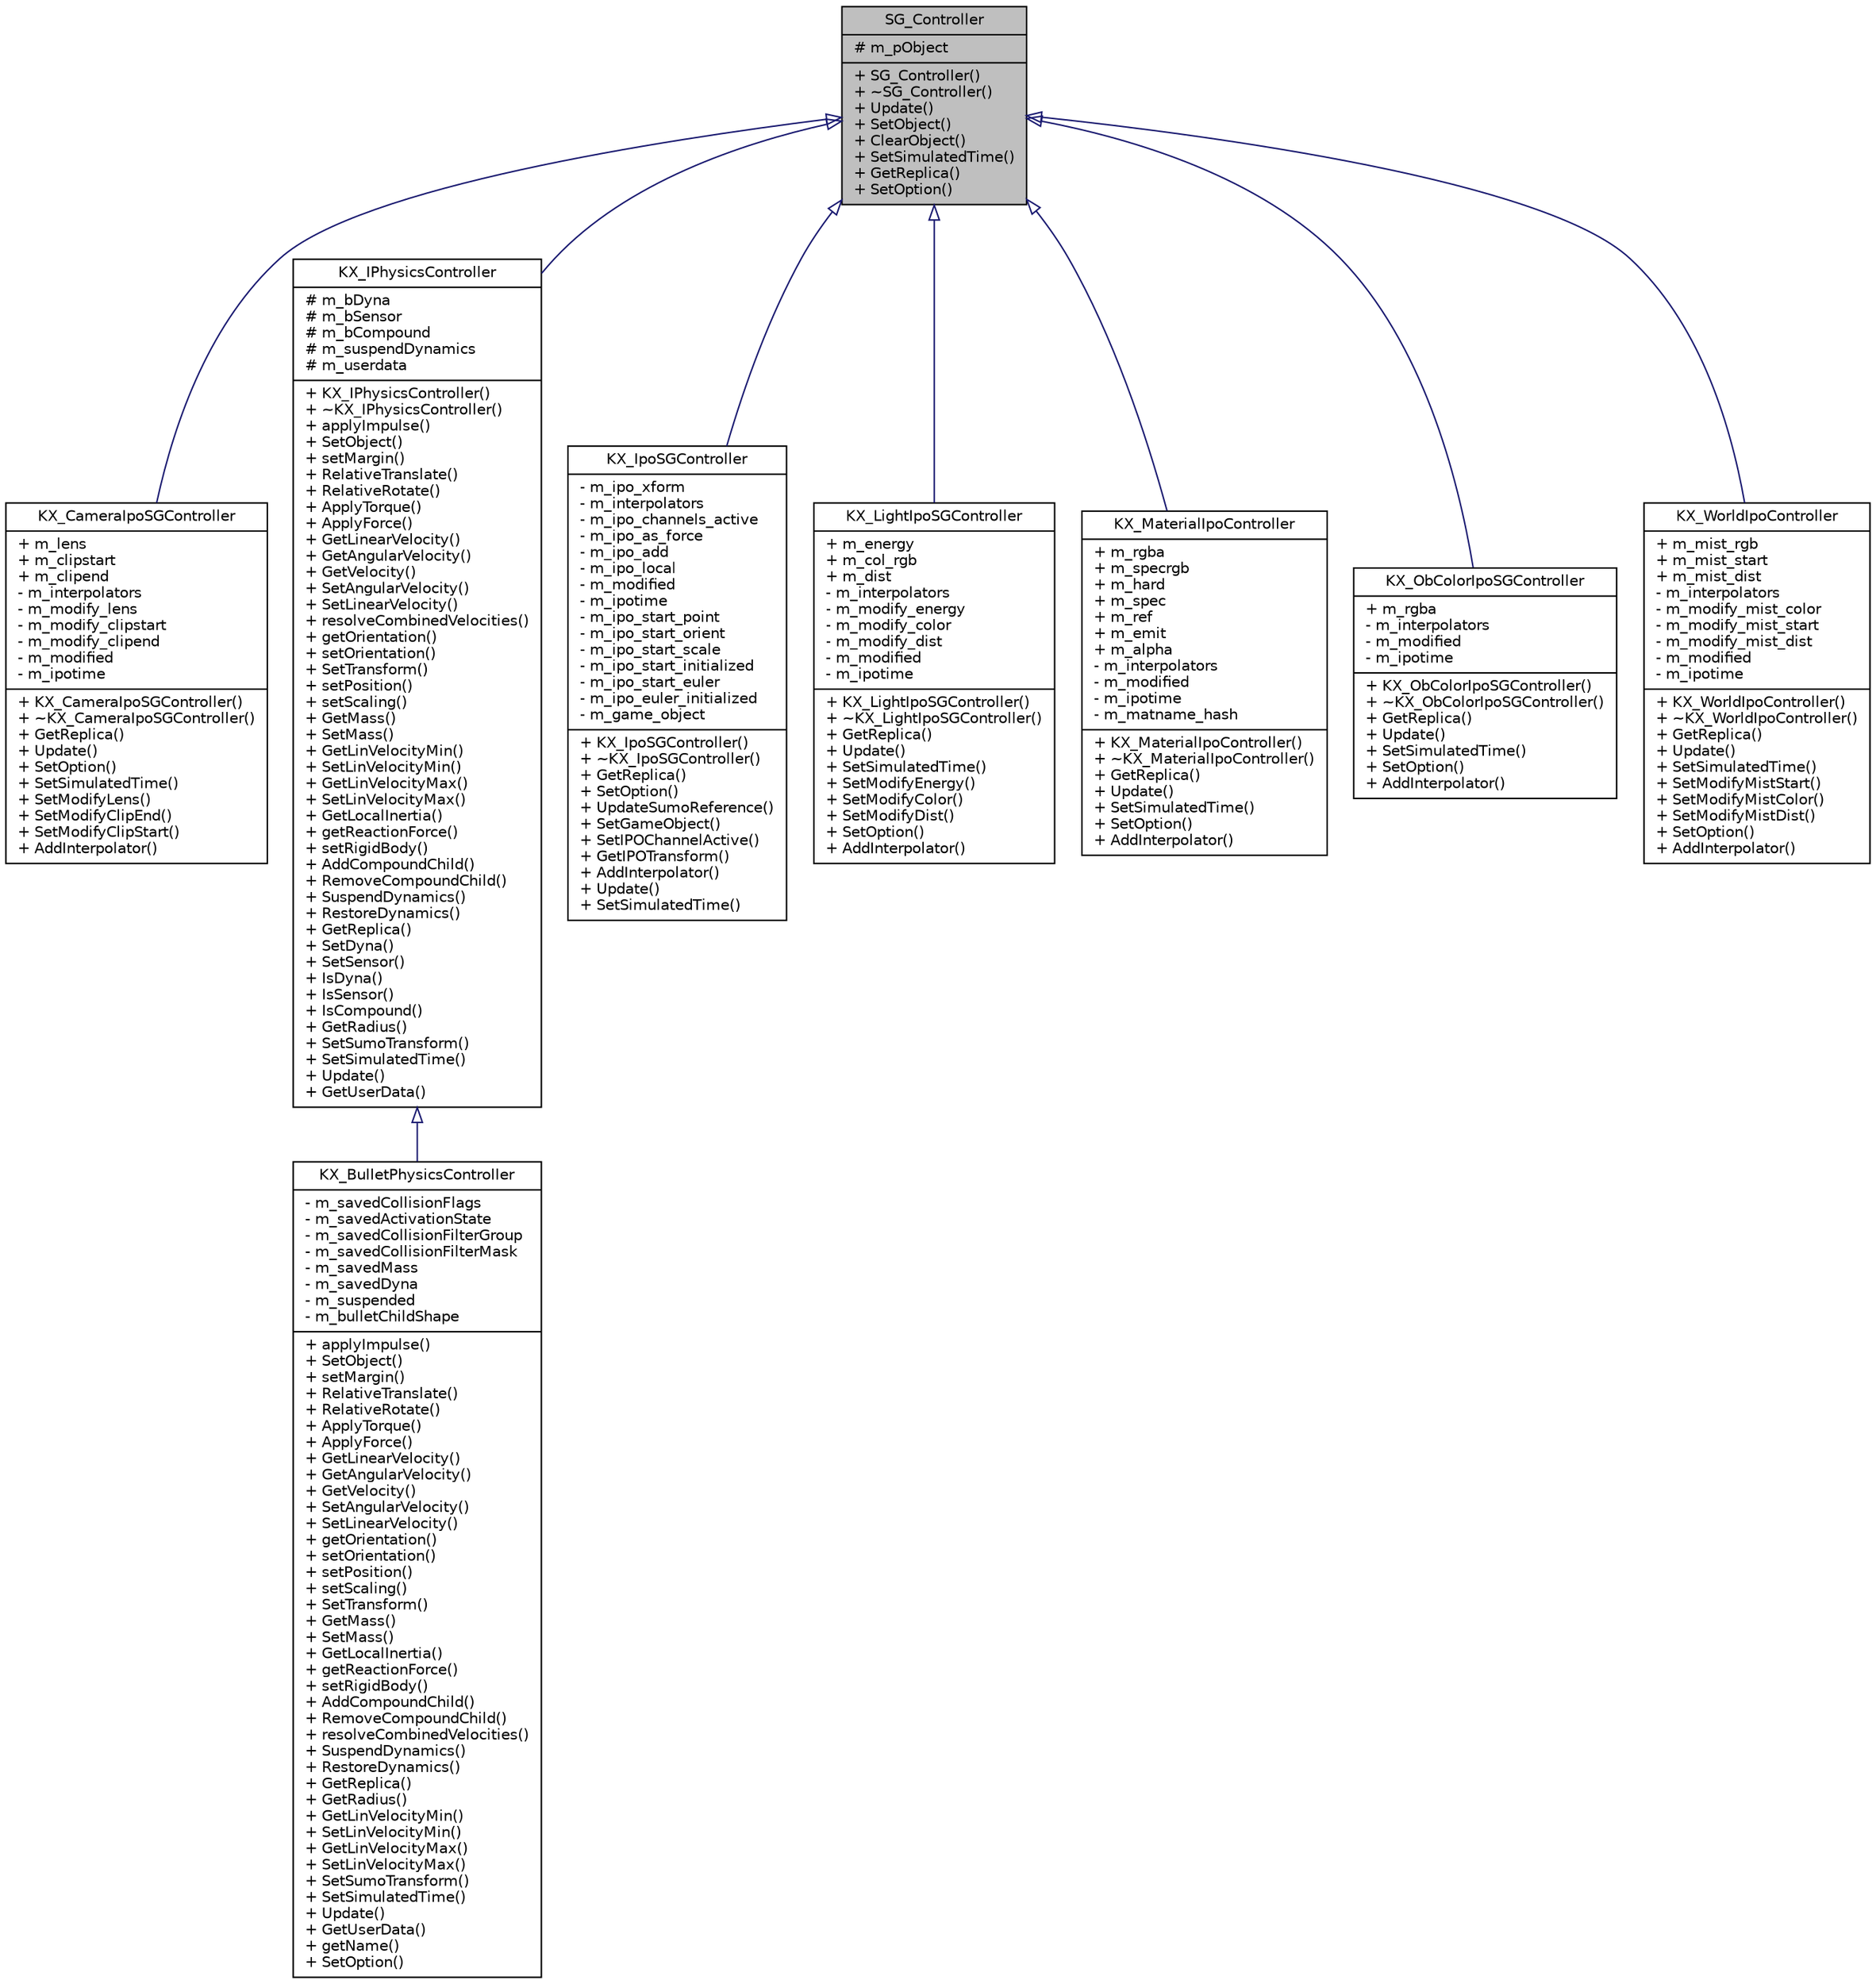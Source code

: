 digraph G
{
  edge [fontname="Helvetica",fontsize="10",labelfontname="Helvetica",labelfontsize="10"];
  node [fontname="Helvetica",fontsize="10",shape=record];
  Node1 [label="{SG_Controller\n|# m_pObject\l|+ SG_Controller()\l+ ~SG_Controller()\l+ Update()\l+ SetObject()\l+ ClearObject()\l+ SetSimulatedTime()\l+ GetReplica()\l+ SetOption()\l}",height=0.2,width=0.4,color="black", fillcolor="grey75", style="filled" fontcolor="black"];
  Node1 -> Node2 [dir=back,color="midnightblue",fontsize="10",style="solid",arrowtail="empty",fontname="Helvetica"];
  Node2 [label="{KX_CameraIpoSGController\n|+ m_lens\l+ m_clipstart\l+ m_clipend\l- m_interpolators\l- m_modify_lens\l- m_modify_clipstart\l- m_modify_clipend\l- m_modified\l- m_ipotime\l|+ KX_CameraIpoSGController()\l+ ~KX_CameraIpoSGController()\l+ GetReplica()\l+ Update()\l+ SetOption()\l+ SetSimulatedTime()\l+ SetModifyLens()\l+ SetModifyClipEnd()\l+ SetModifyClipStart()\l+ AddInterpolator()\l}",height=0.2,width=0.4,color="black", fillcolor="white", style="filled",URL="$d3/d3a/classKX__CameraIpoSGController.html"];
  Node1 -> Node3 [dir=back,color="midnightblue",fontsize="10",style="solid",arrowtail="empty",fontname="Helvetica"];
  Node3 [label="{KX_IPhysicsController\n|# m_bDyna\l# m_bSensor\l# m_bCompound\l# m_suspendDynamics\l# m_userdata\l|+ KX_IPhysicsController()\l+ ~KX_IPhysicsController()\l+ applyImpulse()\l+ SetObject()\l+ setMargin()\l+ RelativeTranslate()\l+ RelativeRotate()\l+ ApplyTorque()\l+ ApplyForce()\l+ GetLinearVelocity()\l+ GetAngularVelocity()\l+ GetVelocity()\l+ SetAngularVelocity()\l+ SetLinearVelocity()\l+ resolveCombinedVelocities()\l+ getOrientation()\l+ setOrientation()\l+ SetTransform()\l+ setPosition()\l+ setScaling()\l+ GetMass()\l+ SetMass()\l+ GetLinVelocityMin()\l+ SetLinVelocityMin()\l+ GetLinVelocityMax()\l+ SetLinVelocityMax()\l+ GetLocalInertia()\l+ getReactionForce()\l+ setRigidBody()\l+ AddCompoundChild()\l+ RemoveCompoundChild()\l+ SuspendDynamics()\l+ RestoreDynamics()\l+ GetReplica()\l+ SetDyna()\l+ SetSensor()\l+ IsDyna()\l+ IsSensor()\l+ IsCompound()\l+ GetRadius()\l+ SetSumoTransform()\l+ SetSimulatedTime()\l+ Update()\l+ GetUserData()\l}",height=0.2,width=0.4,color="black", fillcolor="white", style="filled",URL="$dd/dfc/classKX__IPhysicsController.html"];
  Node3 -> Node4 [dir=back,color="midnightblue",fontsize="10",style="solid",arrowtail="empty",fontname="Helvetica"];
  Node4 [label="{KX_BulletPhysicsController\n|- m_savedCollisionFlags\l- m_savedActivationState\l- m_savedCollisionFilterGroup\l- m_savedCollisionFilterMask\l- m_savedMass\l- m_savedDyna\l- m_suspended\l- m_bulletChildShape\l|+ applyImpulse()\l+ SetObject()\l+ setMargin()\l+ RelativeTranslate()\l+ RelativeRotate()\l+ ApplyTorque()\l+ ApplyForce()\l+ GetLinearVelocity()\l+ GetAngularVelocity()\l+ GetVelocity()\l+ SetAngularVelocity()\l+ SetLinearVelocity()\l+ getOrientation()\l+ setOrientation()\l+ setPosition()\l+ setScaling()\l+ SetTransform()\l+ GetMass()\l+ SetMass()\l+ GetLocalInertia()\l+ getReactionForce()\l+ setRigidBody()\l+ AddCompoundChild()\l+ RemoveCompoundChild()\l+ resolveCombinedVelocities()\l+ SuspendDynamics()\l+ RestoreDynamics()\l+ GetReplica()\l+ GetRadius()\l+ GetLinVelocityMin()\l+ SetLinVelocityMin()\l+ GetLinVelocityMax()\l+ SetLinVelocityMax()\l+ SetSumoTransform()\l+ SetSimulatedTime()\l+ Update()\l+ GetUserData()\l+ getName()\l+ SetOption()\l}",height=0.2,width=0.4,color="black", fillcolor="white", style="filled",URL="$d0/d48/classKX__BulletPhysicsController.html"];
  Node1 -> Node5 [dir=back,color="midnightblue",fontsize="10",style="solid",arrowtail="empty",fontname="Helvetica"];
  Node5 [label="{KX_IpoSGController\n|- m_ipo_xform\l- m_interpolators\l- m_ipo_channels_active\l- m_ipo_as_force\l- m_ipo_add\l- m_ipo_local\l- m_modified\l- m_ipotime\l- m_ipo_start_point\l- m_ipo_start_orient\l- m_ipo_start_scale\l- m_ipo_start_initialized\l- m_ipo_start_euler\l- m_ipo_euler_initialized\l- m_game_object\l|+ KX_IpoSGController()\l+ ~KX_IpoSGController()\l+ GetReplica()\l+ SetOption()\l+ UpdateSumoReference()\l+ SetGameObject()\l+ SetIPOChannelActive()\l+ GetIPOTransform()\l+ AddInterpolator()\l+ Update()\l+ SetSimulatedTime()\l}",height=0.2,width=0.4,color="black", fillcolor="white", style="filled",URL="$d4/d1c/classKX__IpoSGController.html"];
  Node1 -> Node6 [dir=back,color="midnightblue",fontsize="10",style="solid",arrowtail="empty",fontname="Helvetica"];
  Node6 [label="{KX_LightIpoSGController\n|+ m_energy\l+ m_col_rgb\l+ m_dist\l- m_interpolators\l- m_modify_energy\l- m_modify_color\l- m_modify_dist\l- m_modified\l- m_ipotime\l|+ KX_LightIpoSGController()\l+ ~KX_LightIpoSGController()\l+ GetReplica()\l+ Update()\l+ SetSimulatedTime()\l+ SetModifyEnergy()\l+ SetModifyColor()\l+ SetModifyDist()\l+ SetOption()\l+ AddInterpolator()\l}",height=0.2,width=0.4,color="black", fillcolor="white", style="filled",URL="$d4/dc2/classKX__LightIpoSGController.html"];
  Node1 -> Node7 [dir=back,color="midnightblue",fontsize="10",style="solid",arrowtail="empty",fontname="Helvetica"];
  Node7 [label="{KX_MaterialIpoController\n|+ m_rgba\l+ m_specrgb\l+ m_hard\l+ m_spec\l+ m_ref\l+ m_emit\l+ m_alpha\l- m_interpolators\l- m_modified\l- m_ipotime\l- m_matname_hash\l|+ KX_MaterialIpoController()\l+ ~KX_MaterialIpoController()\l+ GetReplica()\l+ Update()\l+ SetSimulatedTime()\l+ SetOption()\l+ AddInterpolator()\l}",height=0.2,width=0.4,color="black", fillcolor="white", style="filled",URL="$d8/d63/classKX__MaterialIpoController.html"];
  Node1 -> Node8 [dir=back,color="midnightblue",fontsize="10",style="solid",arrowtail="empty",fontname="Helvetica"];
  Node8 [label="{KX_ObColorIpoSGController\n|+ m_rgba\l- m_interpolators\l- m_modified\l- m_ipotime\l|+ KX_ObColorIpoSGController()\l+ ~KX_ObColorIpoSGController()\l+ GetReplica()\l+ Update()\l+ SetSimulatedTime()\l+ SetOption()\l+ AddInterpolator()\l}",height=0.2,width=0.4,color="black", fillcolor="white", style="filled",URL="$d2/d95/classKX__ObColorIpoSGController.html"];
  Node1 -> Node9 [dir=back,color="midnightblue",fontsize="10",style="solid",arrowtail="empty",fontname="Helvetica"];
  Node9 [label="{KX_WorldIpoController\n|+ m_mist_rgb\l+ m_mist_start\l+ m_mist_dist\l- m_interpolators\l- m_modify_mist_color\l- m_modify_mist_start\l- m_modify_mist_dist\l- m_modified\l- m_ipotime\l|+ KX_WorldIpoController()\l+ ~KX_WorldIpoController()\l+ GetReplica()\l+ Update()\l+ SetSimulatedTime()\l+ SetModifyMistStart()\l+ SetModifyMistColor()\l+ SetModifyMistDist()\l+ SetOption()\l+ AddInterpolator()\l}",height=0.2,width=0.4,color="black", fillcolor="white", style="filled",URL="$df/daf/classKX__WorldIpoController.html"];
}
